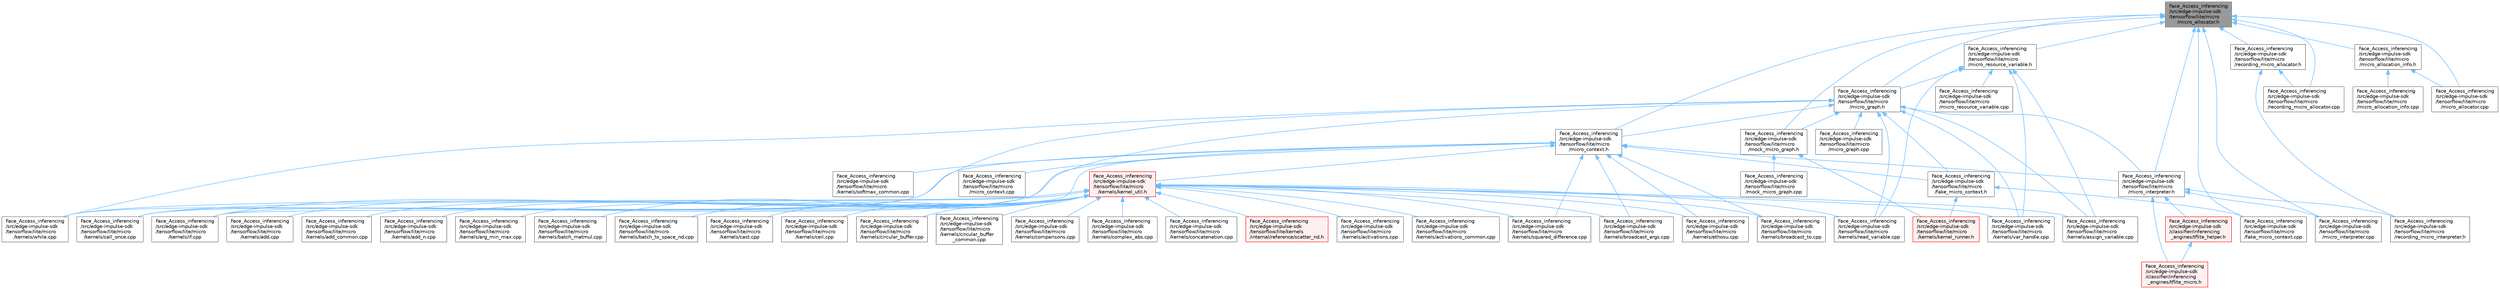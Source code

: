 digraph "Face_Access_inferencing/src/edge-impulse-sdk/tensorflow/lite/micro/micro_allocator.h"
{
 // LATEX_PDF_SIZE
  bgcolor="transparent";
  edge [fontname=Helvetica,fontsize=10,labelfontname=Helvetica,labelfontsize=10];
  node [fontname=Helvetica,fontsize=10,shape=box,height=0.2,width=0.4];
  Node1 [id="Node000001",label="Face_Access_inferencing\l/src/edge-impulse-sdk\l/tensorflow/lite/micro\l/micro_allocator.h",height=0.2,width=0.4,color="gray40", fillcolor="grey60", style="filled", fontcolor="black",tooltip=" "];
  Node1 -> Node2 [id="edge1_Node000001_Node000002",dir="back",color="steelblue1",style="solid",tooltip=" "];
  Node2 [id="Node000002",label="Face_Access_inferencing\l/src/edge-impulse-sdk\l/tensorflow/lite/micro\l/fake_micro_context.cpp",height=0.2,width=0.4,color="grey40", fillcolor="white", style="filled",URL="$_face___access__inferencing_2src_2edge-impulse-sdk_2tensorflow_2lite_2micro_2fake__micro__context_8cpp.html",tooltip=" "];
  Node1 -> Node3 [id="edge2_Node000001_Node000003",dir="back",color="steelblue1",style="solid",tooltip=" "];
  Node3 [id="Node000003",label="Face_Access_inferencing\l/src/edge-impulse-sdk\l/tensorflow/lite/micro\l/micro_allocation_info.h",height=0.2,width=0.4,color="grey40", fillcolor="white", style="filled",URL="$_face___access__inferencing_2src_2edge-impulse-sdk_2tensorflow_2lite_2micro_2micro__allocation__info_8h.html",tooltip=" "];
  Node3 -> Node4 [id="edge3_Node000003_Node000004",dir="back",color="steelblue1",style="solid",tooltip=" "];
  Node4 [id="Node000004",label="Face_Access_inferencing\l/src/edge-impulse-sdk\l/tensorflow/lite/micro\l/micro_allocation_info.cpp",height=0.2,width=0.4,color="grey40", fillcolor="white", style="filled",URL="$_face___access__inferencing_2src_2edge-impulse-sdk_2tensorflow_2lite_2micro_2micro__allocation__info_8cpp.html",tooltip=" "];
  Node3 -> Node5 [id="edge4_Node000003_Node000005",dir="back",color="steelblue1",style="solid",tooltip=" "];
  Node5 [id="Node000005",label="Face_Access_inferencing\l/src/edge-impulse-sdk\l/tensorflow/lite/micro\l/micro_allocator.cpp",height=0.2,width=0.4,color="grey40", fillcolor="white", style="filled",URL="$_face___access__inferencing_2src_2edge-impulse-sdk_2tensorflow_2lite_2micro_2micro__allocator_8cpp.html",tooltip=" "];
  Node1 -> Node5 [id="edge5_Node000001_Node000005",dir="back",color="steelblue1",style="solid",tooltip=" "];
  Node1 -> Node6 [id="edge6_Node000001_Node000006",dir="back",color="steelblue1",style="solid",tooltip=" "];
  Node6 [id="Node000006",label="Face_Access_inferencing\l/src/edge-impulse-sdk\l/tensorflow/lite/micro\l/micro_context.h",height=0.2,width=0.4,color="grey40", fillcolor="white", style="filled",URL="$_face___access__inferencing_2src_2edge-impulse-sdk_2tensorflow_2lite_2micro_2micro__context_8h.html",tooltip=" "];
  Node6 -> Node7 [id="edge7_Node000006_Node000007",dir="back",color="steelblue1",style="solid",tooltip=" "];
  Node7 [id="Node000007",label="Face_Access_inferencing\l/src/edge-impulse-sdk\l/tensorflow/lite/micro\l/fake_micro_context.h",height=0.2,width=0.4,color="grey40", fillcolor="white", style="filled",URL="$_face___access__inferencing_2src_2edge-impulse-sdk_2tensorflow_2lite_2micro_2fake__micro__context_8h.html",tooltip=" "];
  Node7 -> Node2 [id="edge8_Node000007_Node000002",dir="back",color="steelblue1",style="solid",tooltip=" "];
  Node7 -> Node8 [id="edge9_Node000007_Node000008",dir="back",color="steelblue1",style="solid",tooltip=" "];
  Node8 [id="Node000008",label="Face_Access_inferencing\l/src/edge-impulse-sdk\l/tensorflow/lite/micro\l/kernels/kernel_runner.h",height=0.2,width=0.4,color="red", fillcolor="#FFF0F0", style="filled",URL="$_face___access__inferencing_2src_2edge-impulse-sdk_2tensorflow_2lite_2micro_2kernels_2kernel__runner_8h.html",tooltip=" "];
  Node6 -> Node11 [id="edge10_Node000006_Node000011",dir="back",color="steelblue1",style="solid",tooltip=" "];
  Node11 [id="Node000011",label="Face_Access_inferencing\l/src/edge-impulse-sdk\l/tensorflow/lite/micro\l/kernels/broadcast_args.cpp",height=0.2,width=0.4,color="grey40", fillcolor="white", style="filled",URL="$_face___access__inferencing_2src_2edge-impulse-sdk_2tensorflow_2lite_2micro_2kernels_2broadcast__args_8cpp.html",tooltip=" "];
  Node6 -> Node12 [id="edge11_Node000006_Node000012",dir="back",color="steelblue1",style="solid",tooltip=" "];
  Node12 [id="Node000012",label="Face_Access_inferencing\l/src/edge-impulse-sdk\l/tensorflow/lite/micro\l/kernels/broadcast_to.cpp",height=0.2,width=0.4,color="grey40", fillcolor="white", style="filled",URL="$_face___access__inferencing_2src_2edge-impulse-sdk_2tensorflow_2lite_2micro_2kernels_2broadcast__to_8cpp.html",tooltip=" "];
  Node6 -> Node13 [id="edge12_Node000006_Node000013",dir="back",color="steelblue1",style="solid",tooltip=" "];
  Node13 [id="Node000013",label="Face_Access_inferencing\l/src/edge-impulse-sdk\l/tensorflow/lite/micro\l/kernels/call_once.cpp",height=0.2,width=0.4,color="grey40", fillcolor="white", style="filled",URL="$_face___access__inferencing_2src_2edge-impulse-sdk_2tensorflow_2lite_2micro_2kernels_2call__once_8cpp.html",tooltip=" "];
  Node6 -> Node14 [id="edge13_Node000006_Node000014",dir="back",color="steelblue1",style="solid",tooltip=" "];
  Node14 [id="Node000014",label="Face_Access_inferencing\l/src/edge-impulse-sdk\l/tensorflow/lite/micro\l/kernels/ethosu.cpp",height=0.2,width=0.4,color="grey40", fillcolor="white", style="filled",URL="$_face___access__inferencing_2src_2edge-impulse-sdk_2tensorflow_2lite_2micro_2kernels_2ethosu_8cpp.html",tooltip=" "];
  Node6 -> Node15 [id="edge14_Node000006_Node000015",dir="back",color="steelblue1",style="solid",tooltip=" "];
  Node15 [id="Node000015",label="Face_Access_inferencing\l/src/edge-impulse-sdk\l/tensorflow/lite/micro\l/kernels/if.cpp",height=0.2,width=0.4,color="grey40", fillcolor="white", style="filled",URL="$_face___access__inferencing_2src_2edge-impulse-sdk_2tensorflow_2lite_2micro_2kernels_2if_8cpp.html",tooltip=" "];
  Node6 -> Node16 [id="edge15_Node000006_Node000016",dir="back",color="steelblue1",style="solid",tooltip=" "];
  Node16 [id="Node000016",label="Face_Access_inferencing\l/src/edge-impulse-sdk\l/tensorflow/lite/micro\l/kernels/kernel_util.h",height=0.2,width=0.4,color="red", fillcolor="#FFF0F0", style="filled",URL="$_face___access__inferencing_2src_2edge-impulse-sdk_2tensorflow_2lite_2micro_2kernels_2kernel__util_8h.html",tooltip=" "];
  Node16 -> Node17 [id="edge16_Node000016_Node000017",dir="back",color="steelblue1",style="solid",tooltip=" "];
  Node17 [id="Node000017",label="Face_Access_inferencing\l/src/edge-impulse-sdk\l/tensorflow/lite/kernels\l/internal/reference/scatter_nd.h",height=0.2,width=0.4,color="red", fillcolor="#FFF0F0", style="filled",URL="$scatter__nd_8h.html",tooltip=" "];
  Node16 -> Node19 [id="edge17_Node000016_Node000019",dir="back",color="steelblue1",style="solid",tooltip=" "];
  Node19 [id="Node000019",label="Face_Access_inferencing\l/src/edge-impulse-sdk\l/tensorflow/lite/micro\l/kernels/activations.cpp",height=0.2,width=0.4,color="grey40", fillcolor="white", style="filled",URL="$_face___access__inferencing_2src_2edge-impulse-sdk_2tensorflow_2lite_2micro_2kernels_2activations_8cpp.html",tooltip=" "];
  Node16 -> Node20 [id="edge18_Node000016_Node000020",dir="back",color="steelblue1",style="solid",tooltip=" "];
  Node20 [id="Node000020",label="Face_Access_inferencing\l/src/edge-impulse-sdk\l/tensorflow/lite/micro\l/kernels/activations_common.cpp",height=0.2,width=0.4,color="grey40", fillcolor="white", style="filled",URL="$_face___access__inferencing_2src_2edge-impulse-sdk_2tensorflow_2lite_2micro_2kernels_2activations__common_8cpp.html",tooltip=" "];
  Node16 -> Node21 [id="edge19_Node000016_Node000021",dir="back",color="steelblue1",style="solid",tooltip=" "];
  Node21 [id="Node000021",label="Face_Access_inferencing\l/src/edge-impulse-sdk\l/tensorflow/lite/micro\l/kernels/add.cpp",height=0.2,width=0.4,color="grey40", fillcolor="white", style="filled",URL="$_face___access__inferencing_2src_2edge-impulse-sdk_2tensorflow_2lite_2micro_2kernels_2add_8cpp.html",tooltip=" "];
  Node16 -> Node22 [id="edge20_Node000016_Node000022",dir="back",color="steelblue1",style="solid",tooltip=" "];
  Node22 [id="Node000022",label="Face_Access_inferencing\l/src/edge-impulse-sdk\l/tensorflow/lite/micro\l/kernels/add_common.cpp",height=0.2,width=0.4,color="grey40", fillcolor="white", style="filled",URL="$_face___access__inferencing_2src_2edge-impulse-sdk_2tensorflow_2lite_2micro_2kernels_2add__common_8cpp.html",tooltip=" "];
  Node16 -> Node23 [id="edge21_Node000016_Node000023",dir="back",color="steelblue1",style="solid",tooltip=" "];
  Node23 [id="Node000023",label="Face_Access_inferencing\l/src/edge-impulse-sdk\l/tensorflow/lite/micro\l/kernels/add_n.cpp",height=0.2,width=0.4,color="grey40", fillcolor="white", style="filled",URL="$_face___access__inferencing_2src_2edge-impulse-sdk_2tensorflow_2lite_2micro_2kernels_2add__n_8cpp.html",tooltip=" "];
  Node16 -> Node24 [id="edge22_Node000016_Node000024",dir="back",color="steelblue1",style="solid",tooltip=" "];
  Node24 [id="Node000024",label="Face_Access_inferencing\l/src/edge-impulse-sdk\l/tensorflow/lite/micro\l/kernels/arg_min_max.cpp",height=0.2,width=0.4,color="grey40", fillcolor="white", style="filled",URL="$_face___access__inferencing_2src_2edge-impulse-sdk_2tensorflow_2lite_2micro_2kernels_2arg__min__max_8cpp.html",tooltip=" "];
  Node16 -> Node25 [id="edge23_Node000016_Node000025",dir="back",color="steelblue1",style="solid",tooltip=" "];
  Node25 [id="Node000025",label="Face_Access_inferencing\l/src/edge-impulse-sdk\l/tensorflow/lite/micro\l/kernels/assign_variable.cpp",height=0.2,width=0.4,color="grey40", fillcolor="white", style="filled",URL="$_face___access__inferencing_2src_2edge-impulse-sdk_2tensorflow_2lite_2micro_2kernels_2assign__variable_8cpp.html",tooltip=" "];
  Node16 -> Node26 [id="edge24_Node000016_Node000026",dir="back",color="steelblue1",style="solid",tooltip=" "];
  Node26 [id="Node000026",label="Face_Access_inferencing\l/src/edge-impulse-sdk\l/tensorflow/lite/micro\l/kernels/batch_matmul.cpp",height=0.2,width=0.4,color="grey40", fillcolor="white", style="filled",URL="$batch__matmul_8cpp.html",tooltip=" "];
  Node16 -> Node27 [id="edge25_Node000016_Node000027",dir="back",color="steelblue1",style="solid",tooltip=" "];
  Node27 [id="Node000027",label="Face_Access_inferencing\l/src/edge-impulse-sdk\l/tensorflow/lite/micro\l/kernels/batch_to_space_nd.cpp",height=0.2,width=0.4,color="grey40", fillcolor="white", style="filled",URL="$_face___access__inferencing_2src_2edge-impulse-sdk_2tensorflow_2lite_2micro_2kernels_2batch__to__space__nd_8cpp.html",tooltip=" "];
  Node16 -> Node11 [id="edge26_Node000016_Node000011",dir="back",color="steelblue1",style="solid",tooltip=" "];
  Node16 -> Node12 [id="edge27_Node000016_Node000012",dir="back",color="steelblue1",style="solid",tooltip=" "];
  Node16 -> Node13 [id="edge28_Node000016_Node000013",dir="back",color="steelblue1",style="solid",tooltip=" "];
  Node16 -> Node28 [id="edge29_Node000016_Node000028",dir="back",color="steelblue1",style="solid",tooltip=" "];
  Node28 [id="Node000028",label="Face_Access_inferencing\l/src/edge-impulse-sdk\l/tensorflow/lite/micro\l/kernels/cast.cpp",height=0.2,width=0.4,color="grey40", fillcolor="white", style="filled",URL="$_face___access__inferencing_2src_2edge-impulse-sdk_2tensorflow_2lite_2micro_2kernels_2cast_8cpp.html",tooltip=" "];
  Node16 -> Node29 [id="edge30_Node000016_Node000029",dir="back",color="steelblue1",style="solid",tooltip=" "];
  Node29 [id="Node000029",label="Face_Access_inferencing\l/src/edge-impulse-sdk\l/tensorflow/lite/micro\l/kernels/ceil.cpp",height=0.2,width=0.4,color="grey40", fillcolor="white", style="filled",URL="$_face___access__inferencing_2src_2edge-impulse-sdk_2tensorflow_2lite_2micro_2kernels_2ceil_8cpp.html",tooltip=" "];
  Node16 -> Node30 [id="edge31_Node000016_Node000030",dir="back",color="steelblue1",style="solid",tooltip=" "];
  Node30 [id="Node000030",label="Face_Access_inferencing\l/src/edge-impulse-sdk\l/tensorflow/lite/micro\l/kernels/circular_buffer.cpp",height=0.2,width=0.4,color="grey40", fillcolor="white", style="filled",URL="$_face___access__inferencing_2src_2edge-impulse-sdk_2tensorflow_2lite_2micro_2kernels_2circular__buffer_8cpp.html",tooltip=" "];
  Node16 -> Node31 [id="edge32_Node000016_Node000031",dir="back",color="steelblue1",style="solid",tooltip=" "];
  Node31 [id="Node000031",label="Face_Access_inferencing\l/src/edge-impulse-sdk\l/tensorflow/lite/micro\l/kernels/circular_buffer\l_common.cpp",height=0.2,width=0.4,color="grey40", fillcolor="white", style="filled",URL="$_face___access__inferencing_2src_2edge-impulse-sdk_2tensorflow_2lite_2micro_2kernels_2circular__buffer__common_8cpp.html",tooltip=" "];
  Node16 -> Node32 [id="edge33_Node000016_Node000032",dir="back",color="steelblue1",style="solid",tooltip=" "];
  Node32 [id="Node000032",label="Face_Access_inferencing\l/src/edge-impulse-sdk\l/tensorflow/lite/micro\l/kernels/comparisons.cpp",height=0.2,width=0.4,color="grey40", fillcolor="white", style="filled",URL="$_face___access__inferencing_2src_2edge-impulse-sdk_2tensorflow_2lite_2micro_2kernels_2comparisons_8cpp.html",tooltip=" "];
  Node16 -> Node33 [id="edge34_Node000016_Node000033",dir="back",color="steelblue1",style="solid",tooltip=" "];
  Node33 [id="Node000033",label="Face_Access_inferencing\l/src/edge-impulse-sdk\l/tensorflow/lite/micro\l/kernels/complex_abs.cpp",height=0.2,width=0.4,color="grey40", fillcolor="white", style="filled",URL="$complex__abs_8cpp.html",tooltip=" "];
  Node16 -> Node34 [id="edge35_Node000016_Node000034",dir="back",color="steelblue1",style="solid",tooltip=" "];
  Node34 [id="Node000034",label="Face_Access_inferencing\l/src/edge-impulse-sdk\l/tensorflow/lite/micro\l/kernels/concatenation.cpp",height=0.2,width=0.4,color="grey40", fillcolor="white", style="filled",URL="$_face___access__inferencing_2src_2edge-impulse-sdk_2tensorflow_2lite_2micro_2kernels_2concatenation_8cpp.html",tooltip=" "];
  Node16 -> Node14 [id="edge36_Node000016_Node000014",dir="back",color="steelblue1",style="solid",tooltip=" "];
  Node16 -> Node15 [id="edge37_Node000016_Node000015",dir="back",color="steelblue1",style="solid",tooltip=" "];
  Node16 -> Node131 [id="edge38_Node000016_Node000131",dir="back",color="steelblue1",style="solid",tooltip=" "];
  Node131 [id="Node000131",label="Face_Access_inferencing\l/src/edge-impulse-sdk\l/tensorflow/lite/micro\l/kernels/read_variable.cpp",height=0.2,width=0.4,color="grey40", fillcolor="white", style="filled",URL="$_face___access__inferencing_2src_2edge-impulse-sdk_2tensorflow_2lite_2micro_2kernels_2read__variable_8cpp.html",tooltip=" "];
  Node16 -> Node148 [id="edge39_Node000016_Node000148",dir="back",color="steelblue1",style="solid",tooltip=" "];
  Node148 [id="Node000148",label="Face_Access_inferencing\l/src/edge-impulse-sdk\l/tensorflow/lite/micro\l/kernels/squared_difference.cpp",height=0.2,width=0.4,color="grey40", fillcolor="white", style="filled",URL="$_face___access__inferencing_2src_2edge-impulse-sdk_2tensorflow_2lite_2micro_2kernels_2squared__difference_8cpp.html",tooltip=" "];
  Node16 -> Node162 [id="edge40_Node000016_Node000162",dir="back",color="steelblue1",style="solid",tooltip=" "];
  Node162 [id="Node000162",label="Face_Access_inferencing\l/src/edge-impulse-sdk\l/tensorflow/lite/micro\l/kernels/var_handle.cpp",height=0.2,width=0.4,color="grey40", fillcolor="white", style="filled",URL="$_face___access__inferencing_2src_2edge-impulse-sdk_2tensorflow_2lite_2micro_2kernels_2var__handle_8cpp.html",tooltip=" "];
  Node16 -> Node163 [id="edge41_Node000016_Node000163",dir="back",color="steelblue1",style="solid",tooltip=" "];
  Node163 [id="Node000163",label="Face_Access_inferencing\l/src/edge-impulse-sdk\l/tensorflow/lite/micro\l/kernels/while.cpp",height=0.2,width=0.4,color="grey40", fillcolor="white", style="filled",URL="$_face___access__inferencing_2src_2edge-impulse-sdk_2tensorflow_2lite_2micro_2kernels_2while_8cpp.html",tooltip=" "];
  Node6 -> Node165 [id="edge42_Node000006_Node000165",dir="back",color="steelblue1",style="solid",tooltip=" "];
  Node165 [id="Node000165",label="Face_Access_inferencing\l/src/edge-impulse-sdk\l/tensorflow/lite/micro\l/kernels/softmax_common.cpp",height=0.2,width=0.4,color="grey40", fillcolor="white", style="filled",URL="$_face___access__inferencing_2src_2edge-impulse-sdk_2tensorflow_2lite_2micro_2kernels_2softmax__common_8cpp.html",tooltip=" "];
  Node6 -> Node148 [id="edge43_Node000006_Node000148",dir="back",color="steelblue1",style="solid",tooltip=" "];
  Node6 -> Node163 [id="edge44_Node000006_Node000163",dir="back",color="steelblue1",style="solid",tooltip=" "];
  Node6 -> Node166 [id="edge45_Node000006_Node000166",dir="back",color="steelblue1",style="solid",tooltip=" "];
  Node166 [id="Node000166",label="Face_Access_inferencing\l/src/edge-impulse-sdk\l/tensorflow/lite/micro\l/micro_context.cpp",height=0.2,width=0.4,color="grey40", fillcolor="white", style="filled",URL="$_face___access__inferencing_2src_2edge-impulse-sdk_2tensorflow_2lite_2micro_2micro__context_8cpp.html",tooltip=" "];
  Node6 -> Node167 [id="edge46_Node000006_Node000167",dir="back",color="steelblue1",style="solid",tooltip=" "];
  Node167 [id="Node000167",label="Face_Access_inferencing\l/src/edge-impulse-sdk\l/tensorflow/lite/micro\l/micro_interpreter.h",height=0.2,width=0.4,color="grey40", fillcolor="white", style="filled",URL="$_face___access__inferencing_2src_2edge-impulse-sdk_2tensorflow_2lite_2micro_2micro__interpreter_8h.html",tooltip=" "];
  Node167 -> Node85 [id="edge47_Node000167_Node000085",dir="back",color="steelblue1",style="solid",tooltip=" "];
  Node85 [id="Node000085",label="Face_Access_inferencing\l/src/edge-impulse-sdk\l/classifier/inferencing\l_engines/tflite_helper.h",height=0.2,width=0.4,color="red", fillcolor="#FFF0F0", style="filled",URL="$tflite__helper_8h.html",tooltip=" "];
  Node85 -> Node88 [id="edge48_Node000085_Node000088",dir="back",color="steelblue1",style="solid",tooltip=" "];
  Node88 [id="Node000088",label="Face_Access_inferencing\l/src/edge-impulse-sdk\l/classifier/inferencing\l_engines/tflite_micro.h",height=0.2,width=0.4,color="red", fillcolor="#FFF0F0", style="filled",URL="$tflite__micro_8h.html",tooltip=" "];
  Node167 -> Node88 [id="edge49_Node000167_Node000088",dir="back",color="steelblue1",style="solid",tooltip=" "];
  Node167 -> Node168 [id="edge50_Node000167_Node000168",dir="back",color="steelblue1",style="solid",tooltip=" "];
  Node168 [id="Node000168",label="Face_Access_inferencing\l/src/edge-impulse-sdk\l/tensorflow/lite/micro\l/micro_interpreter.cpp",height=0.2,width=0.4,color="grey40", fillcolor="white", style="filled",URL="$_face___access__inferencing_2src_2edge-impulse-sdk_2tensorflow_2lite_2micro_2micro__interpreter_8cpp.html",tooltip=" "];
  Node167 -> Node169 [id="edge51_Node000167_Node000169",dir="back",color="steelblue1",style="solid",tooltip=" "];
  Node169 [id="Node000169",label="Face_Access_inferencing\l/src/edge-impulse-sdk\l/tensorflow/lite/micro\l/recording_micro_interpreter.h",height=0.2,width=0.4,color="grey40", fillcolor="white", style="filled",URL="$_face___access__inferencing_2src_2edge-impulse-sdk_2tensorflow_2lite_2micro_2recording__micro__interpreter_8h.html",tooltip=" "];
  Node1 -> Node170 [id="edge52_Node000001_Node000170",dir="back",color="steelblue1",style="solid",tooltip=" "];
  Node170 [id="Node000170",label="Face_Access_inferencing\l/src/edge-impulse-sdk\l/tensorflow/lite/micro\l/micro_graph.h",height=0.2,width=0.4,color="grey40", fillcolor="white", style="filled",URL="$_face___access__inferencing_2src_2edge-impulse-sdk_2tensorflow_2lite_2micro_2micro__graph_8h.html",tooltip=" "];
  Node170 -> Node7 [id="edge53_Node000170_Node000007",dir="back",color="steelblue1",style="solid",tooltip=" "];
  Node170 -> Node25 [id="edge54_Node000170_Node000025",dir="back",color="steelblue1",style="solid",tooltip=" "];
  Node170 -> Node13 [id="edge55_Node000170_Node000013",dir="back",color="steelblue1",style="solid",tooltip=" "];
  Node170 -> Node15 [id="edge56_Node000170_Node000015",dir="back",color="steelblue1",style="solid",tooltip=" "];
  Node170 -> Node131 [id="edge57_Node000170_Node000131",dir="back",color="steelblue1",style="solid",tooltip=" "];
  Node170 -> Node162 [id="edge58_Node000170_Node000162",dir="back",color="steelblue1",style="solid",tooltip=" "];
  Node170 -> Node163 [id="edge59_Node000170_Node000163",dir="back",color="steelblue1",style="solid",tooltip=" "];
  Node170 -> Node6 [id="edge60_Node000170_Node000006",dir="back",color="steelblue1",style="solid",tooltip=" "];
  Node170 -> Node171 [id="edge61_Node000170_Node000171",dir="back",color="steelblue1",style="solid",tooltip=" "];
  Node171 [id="Node000171",label="Face_Access_inferencing\l/src/edge-impulse-sdk\l/tensorflow/lite/micro\l/micro_graph.cpp",height=0.2,width=0.4,color="grey40", fillcolor="white", style="filled",URL="$_face___access__inferencing_2src_2edge-impulse-sdk_2tensorflow_2lite_2micro_2micro__graph_8cpp.html",tooltip=" "];
  Node170 -> Node167 [id="edge62_Node000170_Node000167",dir="back",color="steelblue1",style="solid",tooltip=" "];
  Node170 -> Node172 [id="edge63_Node000170_Node000172",dir="back",color="steelblue1",style="solid",tooltip=" "];
  Node172 [id="Node000172",label="Face_Access_inferencing\l/src/edge-impulse-sdk\l/tensorflow/lite/micro\l/mock_micro_graph.h",height=0.2,width=0.4,color="grey40", fillcolor="white", style="filled",URL="$_face___access__inferencing_2src_2edge-impulse-sdk_2tensorflow_2lite_2micro_2mock__micro__graph_8h.html",tooltip=" "];
  Node172 -> Node8 [id="edge64_Node000172_Node000008",dir="back",color="steelblue1",style="solid",tooltip=" "];
  Node172 -> Node126 [id="edge65_Node000172_Node000126",dir="back",color="steelblue1",style="solid",tooltip=" "];
  Node126 [id="Node000126",label="Face_Access_inferencing\l/src/edge-impulse-sdk\l/tensorflow/lite/micro\l/mock_micro_graph.cpp",height=0.2,width=0.4,color="grey40", fillcolor="white", style="filled",URL="$_face___access__inferencing_2src_2edge-impulse-sdk_2tensorflow_2lite_2micro_2mock__micro__graph_8cpp.html",tooltip=" "];
  Node1 -> Node168 [id="edge66_Node000001_Node000168",dir="back",color="steelblue1",style="solid",tooltip=" "];
  Node1 -> Node167 [id="edge67_Node000001_Node000167",dir="back",color="steelblue1",style="solid",tooltip=" "];
  Node1 -> Node173 [id="edge68_Node000001_Node000173",dir="back",color="steelblue1",style="solid",tooltip=" "];
  Node173 [id="Node000173",label="Face_Access_inferencing\l/src/edge-impulse-sdk\l/tensorflow/lite/micro\l/micro_resource_variable.h",height=0.2,width=0.4,color="grey40", fillcolor="white", style="filled",URL="$_face___access__inferencing_2src_2edge-impulse-sdk_2tensorflow_2lite_2micro_2micro__resource__variable_8h.html",tooltip=" "];
  Node173 -> Node25 [id="edge69_Node000173_Node000025",dir="back",color="steelblue1",style="solid",tooltip=" "];
  Node173 -> Node131 [id="edge70_Node000173_Node000131",dir="back",color="steelblue1",style="solid",tooltip=" "];
  Node173 -> Node162 [id="edge71_Node000173_Node000162",dir="back",color="steelblue1",style="solid",tooltip=" "];
  Node173 -> Node170 [id="edge72_Node000173_Node000170",dir="back",color="steelblue1",style="solid",tooltip=" "];
  Node173 -> Node174 [id="edge73_Node000173_Node000174",dir="back",color="steelblue1",style="solid",tooltip=" "];
  Node174 [id="Node000174",label="Face_Access_inferencing\l/src/edge-impulse-sdk\l/tensorflow/lite/micro\l/micro_resource_variable.cpp",height=0.2,width=0.4,color="grey40", fillcolor="white", style="filled",URL="$_face___access__inferencing_2src_2edge-impulse-sdk_2tensorflow_2lite_2micro_2micro__resource__variable_8cpp.html",tooltip=" "];
  Node1 -> Node172 [id="edge74_Node000001_Node000172",dir="back",color="steelblue1",style="solid",tooltip=" "];
  Node1 -> Node175 [id="edge75_Node000001_Node000175",dir="back",color="steelblue1",style="solid",tooltip=" "];
  Node175 [id="Node000175",label="Face_Access_inferencing\l/src/edge-impulse-sdk\l/tensorflow/lite/micro\l/recording_micro_allocator.cpp",height=0.2,width=0.4,color="grey40", fillcolor="white", style="filled",URL="$_face___access__inferencing_2src_2edge-impulse-sdk_2tensorflow_2lite_2micro_2recording__micro__allocator_8cpp.html",tooltip=" "];
  Node1 -> Node176 [id="edge76_Node000001_Node000176",dir="back",color="steelblue1",style="solid",tooltip=" "];
  Node176 [id="Node000176",label="Face_Access_inferencing\l/src/edge-impulse-sdk\l/tensorflow/lite/micro\l/recording_micro_allocator.h",height=0.2,width=0.4,color="grey40", fillcolor="white", style="filled",URL="$_face___access__inferencing_2src_2edge-impulse-sdk_2tensorflow_2lite_2micro_2recording__micro__allocator_8h.html",tooltip=" "];
  Node176 -> Node175 [id="edge77_Node000176_Node000175",dir="back",color="steelblue1",style="solid",tooltip=" "];
  Node176 -> Node169 [id="edge78_Node000176_Node000169",dir="back",color="steelblue1",style="solid",tooltip=" "];
}
